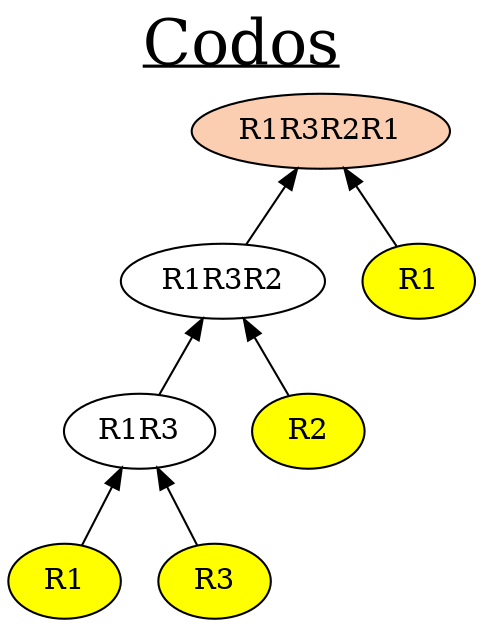 digraph G {
rankdir = BT;
graph [label= <<u>Codos</u>> , labelloc=t, fontsize=30];
1[style=filled, fillcolor= "#FBCEB1", label=R1R3R2R1];
2[label=R1R3R2];
2->1
3[label=R1];
3->1
4[label=R1R3];
4->2
5[label=R2];
5->2
8[label=R1];
8->4
9[label=R3];
9->4
8[style=filled, fillcolor=yellow];
9[style=filled, fillcolor=yellow];
5[style=filled, fillcolor=yellow];
3[style=filled, fillcolor=yellow];
}